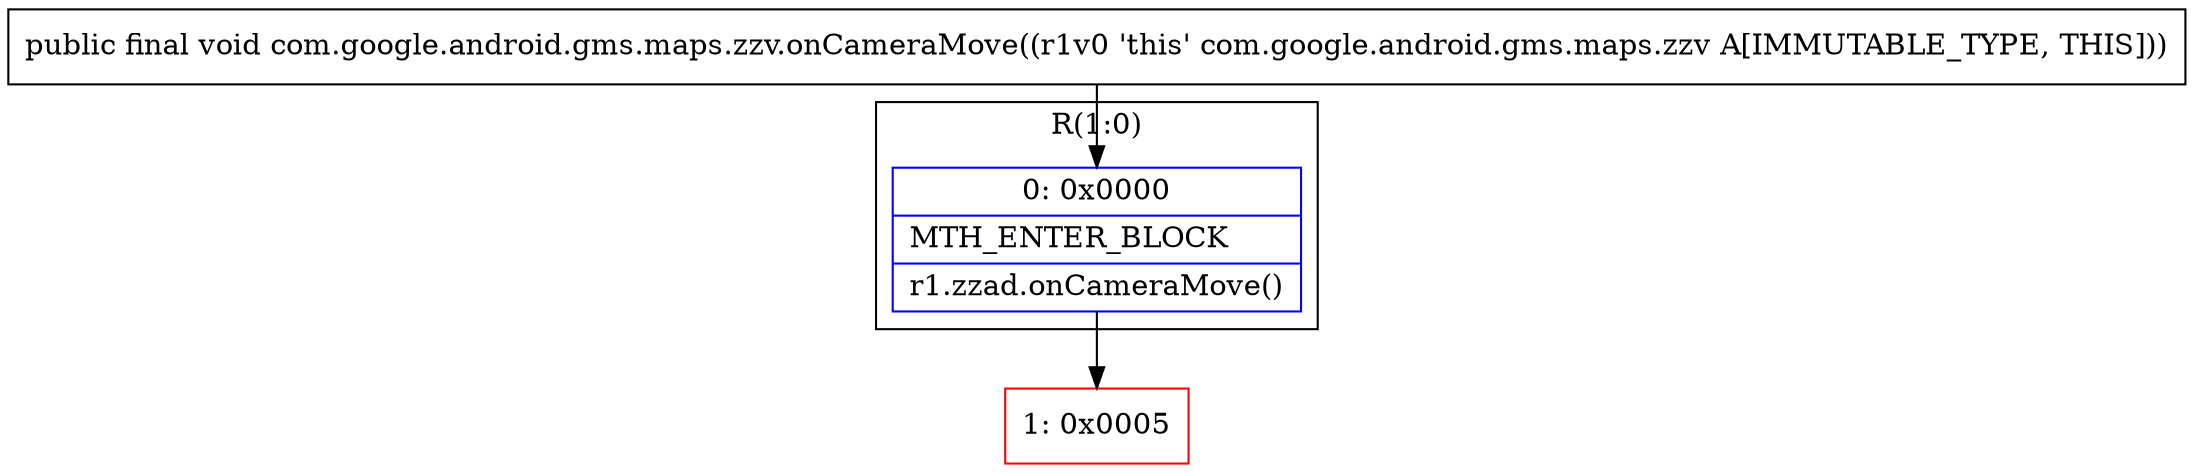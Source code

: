 digraph "CFG forcom.google.android.gms.maps.zzv.onCameraMove()V" {
subgraph cluster_Region_241614362 {
label = "R(1:0)";
node [shape=record,color=blue];
Node_0 [shape=record,label="{0\:\ 0x0000|MTH_ENTER_BLOCK\l|r1.zzad.onCameraMove()\l}"];
}
Node_1 [shape=record,color=red,label="{1\:\ 0x0005}"];
MethodNode[shape=record,label="{public final void com.google.android.gms.maps.zzv.onCameraMove((r1v0 'this' com.google.android.gms.maps.zzv A[IMMUTABLE_TYPE, THIS])) }"];
MethodNode -> Node_0;
Node_0 -> Node_1;
}

